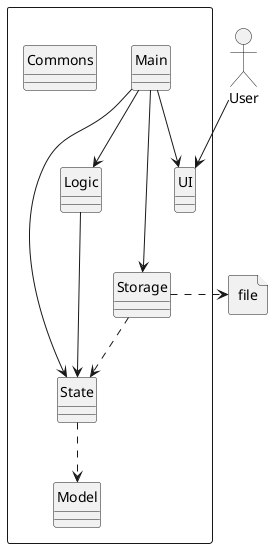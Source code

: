 @startuml
allowmixing
hide circle
skinparam classAttributeIconSize 0

Package " "<<Rectangle>>{
    Class UI
    Class Logic
    Class Storage
    Class State
    Class Main
    Class Model
    Class Commons
}

actor "User" as User
file "file" as File

Main --> UI
Main -> State
Main ---> Storage
Main -> Logic

Logic -> State

State ..> Model

Storage ..> State
Storage .right.>File
User --> UI
@enduml